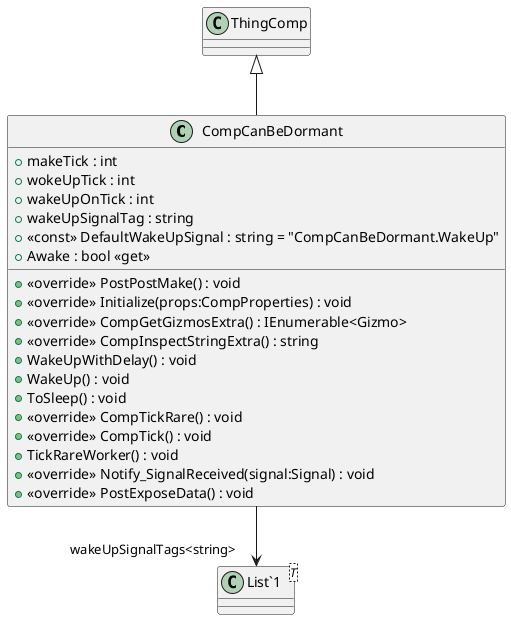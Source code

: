 @startuml
class CompCanBeDormant {
    + makeTick : int
    + wokeUpTick : int
    + wakeUpOnTick : int
    + wakeUpSignalTag : string
    + <<const>> DefaultWakeUpSignal : string = "CompCanBeDormant.WakeUp"
    + Awake : bool <<get>>
    + <<override>> PostPostMake() : void
    + <<override>> Initialize(props:CompProperties) : void
    + <<override>> CompGetGizmosExtra() : IEnumerable<Gizmo>
    + <<override>> CompInspectStringExtra() : string
    + WakeUpWithDelay() : void
    + WakeUp() : void
    + ToSleep() : void
    + <<override>> CompTickRare() : void
    + <<override>> CompTick() : void
    + TickRareWorker() : void
    + <<override>> Notify_SignalReceived(signal:Signal) : void
    + <<override>> PostExposeData() : void
}
class "List`1"<T> {
}
ThingComp <|-- CompCanBeDormant
CompCanBeDormant --> "wakeUpSignalTags<string>" "List`1"
@enduml
